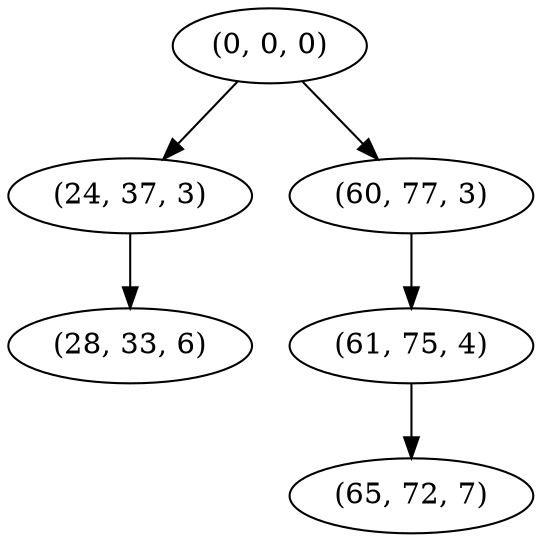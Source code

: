 digraph tree {
    "(0, 0, 0)";
    "(24, 37, 3)";
    "(28, 33, 6)";
    "(60, 77, 3)";
    "(61, 75, 4)";
    "(65, 72, 7)";
    "(0, 0, 0)" -> "(24, 37, 3)";
    "(0, 0, 0)" -> "(60, 77, 3)";
    "(24, 37, 3)" -> "(28, 33, 6)";
    "(60, 77, 3)" -> "(61, 75, 4)";
    "(61, 75, 4)" -> "(65, 72, 7)";
}
